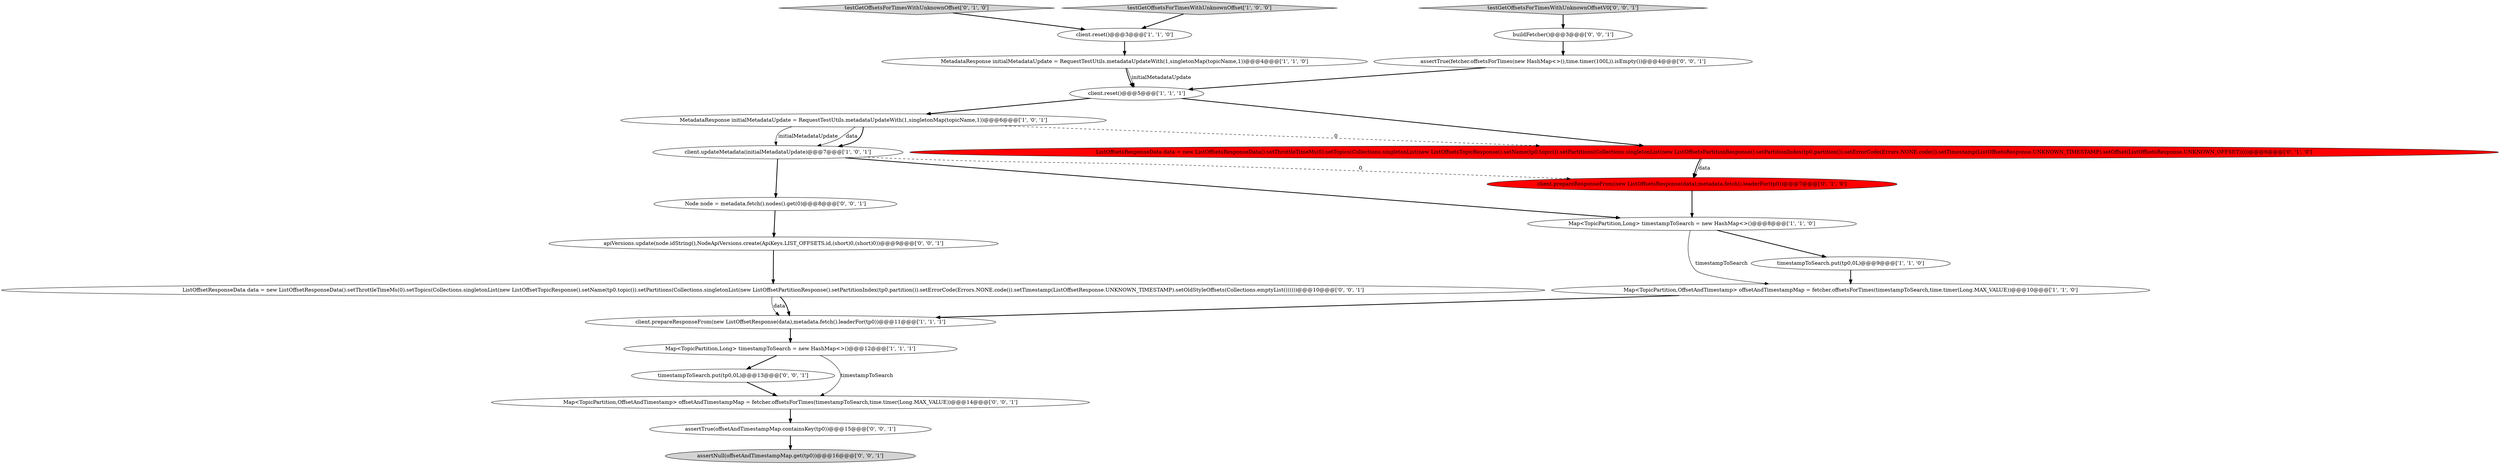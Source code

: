 digraph {
0 [style = filled, label = "MetadataResponse initialMetadataUpdate = RequestTestUtils.metadataUpdateWith(1,singletonMap(topicName,1))@@@6@@@['1', '0', '1']", fillcolor = white, shape = ellipse image = "AAA0AAABBB1BBB"];
22 [style = filled, label = "assertNull(offsetAndTimestampMap.get(tp0))@@@16@@@['0', '0', '1']", fillcolor = lightgray, shape = ellipse image = "AAA0AAABBB3BBB"];
3 [style = filled, label = "timestampToSearch.put(tp0,0L)@@@9@@@['1', '1', '0']", fillcolor = white, shape = ellipse image = "AAA0AAABBB1BBB"];
12 [style = filled, label = "testGetOffsetsForTimesWithUnknownOffset['0', '1', '0']", fillcolor = lightgray, shape = diamond image = "AAA0AAABBB2BBB"];
4 [style = filled, label = "MetadataResponse initialMetadataUpdate = RequestTestUtils.metadataUpdateWith(1,singletonMap(topicName,1))@@@4@@@['1', '1', '0']", fillcolor = white, shape = ellipse image = "AAA0AAABBB1BBB"];
7 [style = filled, label = "testGetOffsetsForTimesWithUnknownOffset['1', '0', '0']", fillcolor = lightgray, shape = diamond image = "AAA0AAABBB1BBB"];
13 [style = filled, label = "client.prepareResponseFrom(new ListOffsetsResponse(data),metadata.fetch().leaderFor(tp0))@@@7@@@['0', '1', '0']", fillcolor = red, shape = ellipse image = "AAA1AAABBB2BBB"];
19 [style = filled, label = "Node node = metadata.fetch().nodes().get(0)@@@8@@@['0', '0', '1']", fillcolor = white, shape = ellipse image = "AAA0AAABBB3BBB"];
20 [style = filled, label = "assertTrue(fetcher.offsetsForTimes(new HashMap<>(),time.timer(100L)).isEmpty())@@@4@@@['0', '0', '1']", fillcolor = white, shape = ellipse image = "AAA0AAABBB3BBB"];
14 [style = filled, label = "timestampToSearch.put(tp0,0L)@@@13@@@['0', '0', '1']", fillcolor = white, shape = ellipse image = "AAA0AAABBB3BBB"];
21 [style = filled, label = "testGetOffsetsForTimesWithUnknownOffsetV0['0', '0', '1']", fillcolor = lightgray, shape = diamond image = "AAA0AAABBB3BBB"];
6 [style = filled, label = "Map<TopicPartition,Long> timestampToSearch = new HashMap<>()@@@8@@@['1', '1', '0']", fillcolor = white, shape = ellipse image = "AAA0AAABBB1BBB"];
11 [style = filled, label = "ListOffsetsResponseData data = new ListOffsetsResponseData().setThrottleTimeMs(0).setTopics(Collections.singletonList(new ListOffsetsTopicResponse().setName(tp0.topic()).setPartitions(Collections.singletonList(new ListOffsetsPartitionResponse().setPartitionIndex(tp0.partition()).setErrorCode(Errors.NONE.code()).setTimestamp(ListOffsetsResponse.UNKNOWN_TIMESTAMP).setOffset(ListOffsetsResponse.UNKNOWN_OFFSET)))))@@@6@@@['0', '1', '0']", fillcolor = red, shape = ellipse image = "AAA1AAABBB2BBB"];
8 [style = filled, label = "client.reset()@@@5@@@['1', '1', '1']", fillcolor = white, shape = ellipse image = "AAA0AAABBB1BBB"];
17 [style = filled, label = "assertTrue(offsetAndTimestampMap.containsKey(tp0))@@@15@@@['0', '0', '1']", fillcolor = white, shape = ellipse image = "AAA0AAABBB3BBB"];
2 [style = filled, label = "client.prepareResponseFrom(new ListOffsetResponse(data),metadata.fetch().leaderFor(tp0))@@@11@@@['1', '1', '1']", fillcolor = white, shape = ellipse image = "AAA0AAABBB1BBB"];
1 [style = filled, label = "client.updateMetadata(initialMetadataUpdate)@@@7@@@['1', '0', '1']", fillcolor = white, shape = ellipse image = "AAA0AAABBB1BBB"];
15 [style = filled, label = "Map<TopicPartition,OffsetAndTimestamp> offsetAndTimestampMap = fetcher.offsetsForTimes(timestampToSearch,time.timer(Long.MAX_VALUE))@@@14@@@['0', '0', '1']", fillcolor = white, shape = ellipse image = "AAA0AAABBB3BBB"];
10 [style = filled, label = "Map<TopicPartition,Long> timestampToSearch = new HashMap<>()@@@12@@@['1', '1', '1']", fillcolor = white, shape = ellipse image = "AAA0AAABBB1BBB"];
16 [style = filled, label = "apiVersions.update(node.idString(),NodeApiVersions.create(ApiKeys.LIST_OFFSETS.id,(short)0,(short)0))@@@9@@@['0', '0', '1']", fillcolor = white, shape = ellipse image = "AAA0AAABBB3BBB"];
23 [style = filled, label = "ListOffsetResponseData data = new ListOffsetResponseData().setThrottleTimeMs(0).setTopics(Collections.singletonList(new ListOffsetTopicResponse().setName(tp0.topic()).setPartitions(Collections.singletonList(new ListOffsetPartitionResponse().setPartitionIndex(tp0.partition()).setErrorCode(Errors.NONE.code()).setTimestamp(ListOffsetResponse.UNKNOWN_TIMESTAMP).setOldStyleOffsets(Collections.emptyList())))))@@@10@@@['0', '0', '1']", fillcolor = white, shape = ellipse image = "AAA0AAABBB3BBB"];
18 [style = filled, label = "buildFetcher()@@@3@@@['0', '0', '1']", fillcolor = white, shape = ellipse image = "AAA0AAABBB3BBB"];
9 [style = filled, label = "Map<TopicPartition,OffsetAndTimestamp> offsetAndTimestampMap = fetcher.offsetsForTimes(timestampToSearch,time.timer(Long.MAX_VALUE))@@@10@@@['1', '1', '0']", fillcolor = white, shape = ellipse image = "AAA0AAABBB1BBB"];
5 [style = filled, label = "client.reset()@@@3@@@['1', '1', '0']", fillcolor = white, shape = ellipse image = "AAA0AAABBB1BBB"];
6->3 [style = bold, label=""];
12->5 [style = bold, label=""];
10->14 [style = bold, label=""];
9->2 [style = bold, label=""];
11->13 [style = solid, label="data"];
0->1 [style = solid, label="initialMetadataUpdate"];
10->15 [style = solid, label="timestampToSearch"];
4->8 [style = solid, label="initialMetadataUpdate"];
0->11 [style = dashed, label="0"];
16->23 [style = bold, label=""];
17->22 [style = bold, label=""];
2->10 [style = bold, label=""];
21->18 [style = bold, label=""];
19->16 [style = bold, label=""];
23->2 [style = solid, label="data"];
1->13 [style = dashed, label="0"];
8->0 [style = bold, label=""];
3->9 [style = bold, label=""];
18->20 [style = bold, label=""];
15->17 [style = bold, label=""];
7->5 [style = bold, label=""];
20->8 [style = bold, label=""];
1->6 [style = bold, label=""];
0->1 [style = solid, label="data"];
0->1 [style = bold, label=""];
11->13 [style = bold, label=""];
5->4 [style = bold, label=""];
4->8 [style = bold, label=""];
14->15 [style = bold, label=""];
23->2 [style = bold, label=""];
6->9 [style = solid, label="timestampToSearch"];
13->6 [style = bold, label=""];
1->19 [style = bold, label=""];
8->11 [style = bold, label=""];
}
